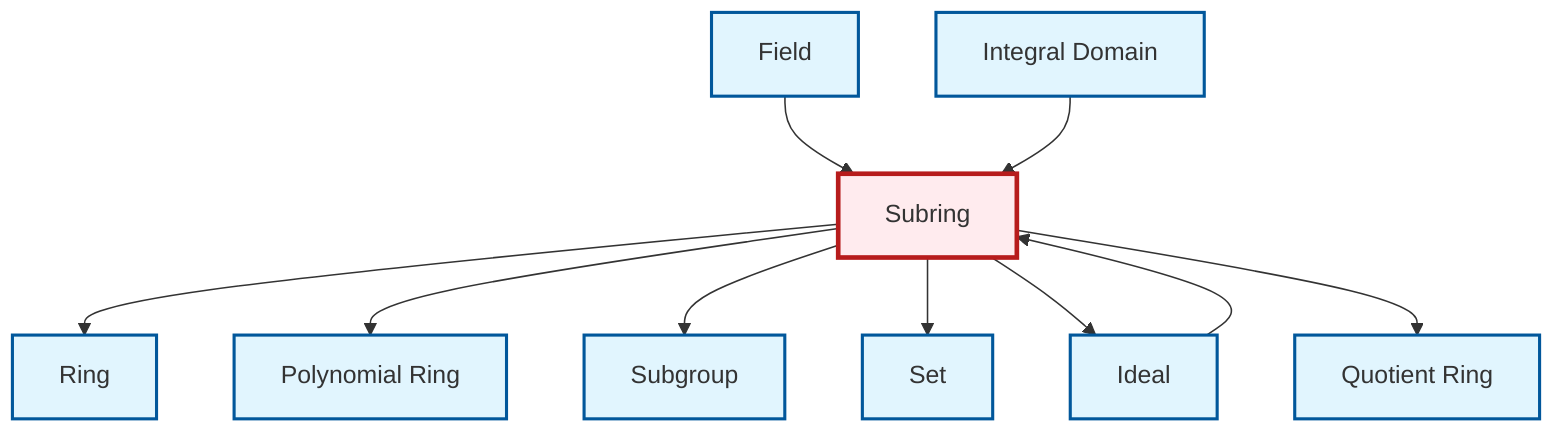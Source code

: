 graph TD
    classDef definition fill:#e1f5fe,stroke:#01579b,stroke-width:2px
    classDef theorem fill:#f3e5f5,stroke:#4a148c,stroke-width:2px
    classDef axiom fill:#fff3e0,stroke:#e65100,stroke-width:2px
    classDef example fill:#e8f5e9,stroke:#1b5e20,stroke-width:2px
    classDef current fill:#ffebee,stroke:#b71c1c,stroke-width:3px
    def-subring["Subring"]:::definition
    def-quotient-ring["Quotient Ring"]:::definition
    def-subgroup["Subgroup"]:::definition
    def-ideal["Ideal"]:::definition
    def-integral-domain["Integral Domain"]:::definition
    def-set["Set"]:::definition
    def-field["Field"]:::definition
    def-polynomial-ring["Polynomial Ring"]:::definition
    def-ring["Ring"]:::definition
    def-subring --> def-ring
    def-subring --> def-polynomial-ring
    def-ideal --> def-subring
    def-subring --> def-subgroup
    def-field --> def-subring
    def-subring --> def-set
    def-integral-domain --> def-subring
    def-subring --> def-ideal
    def-subring --> def-quotient-ring
    class def-subring current